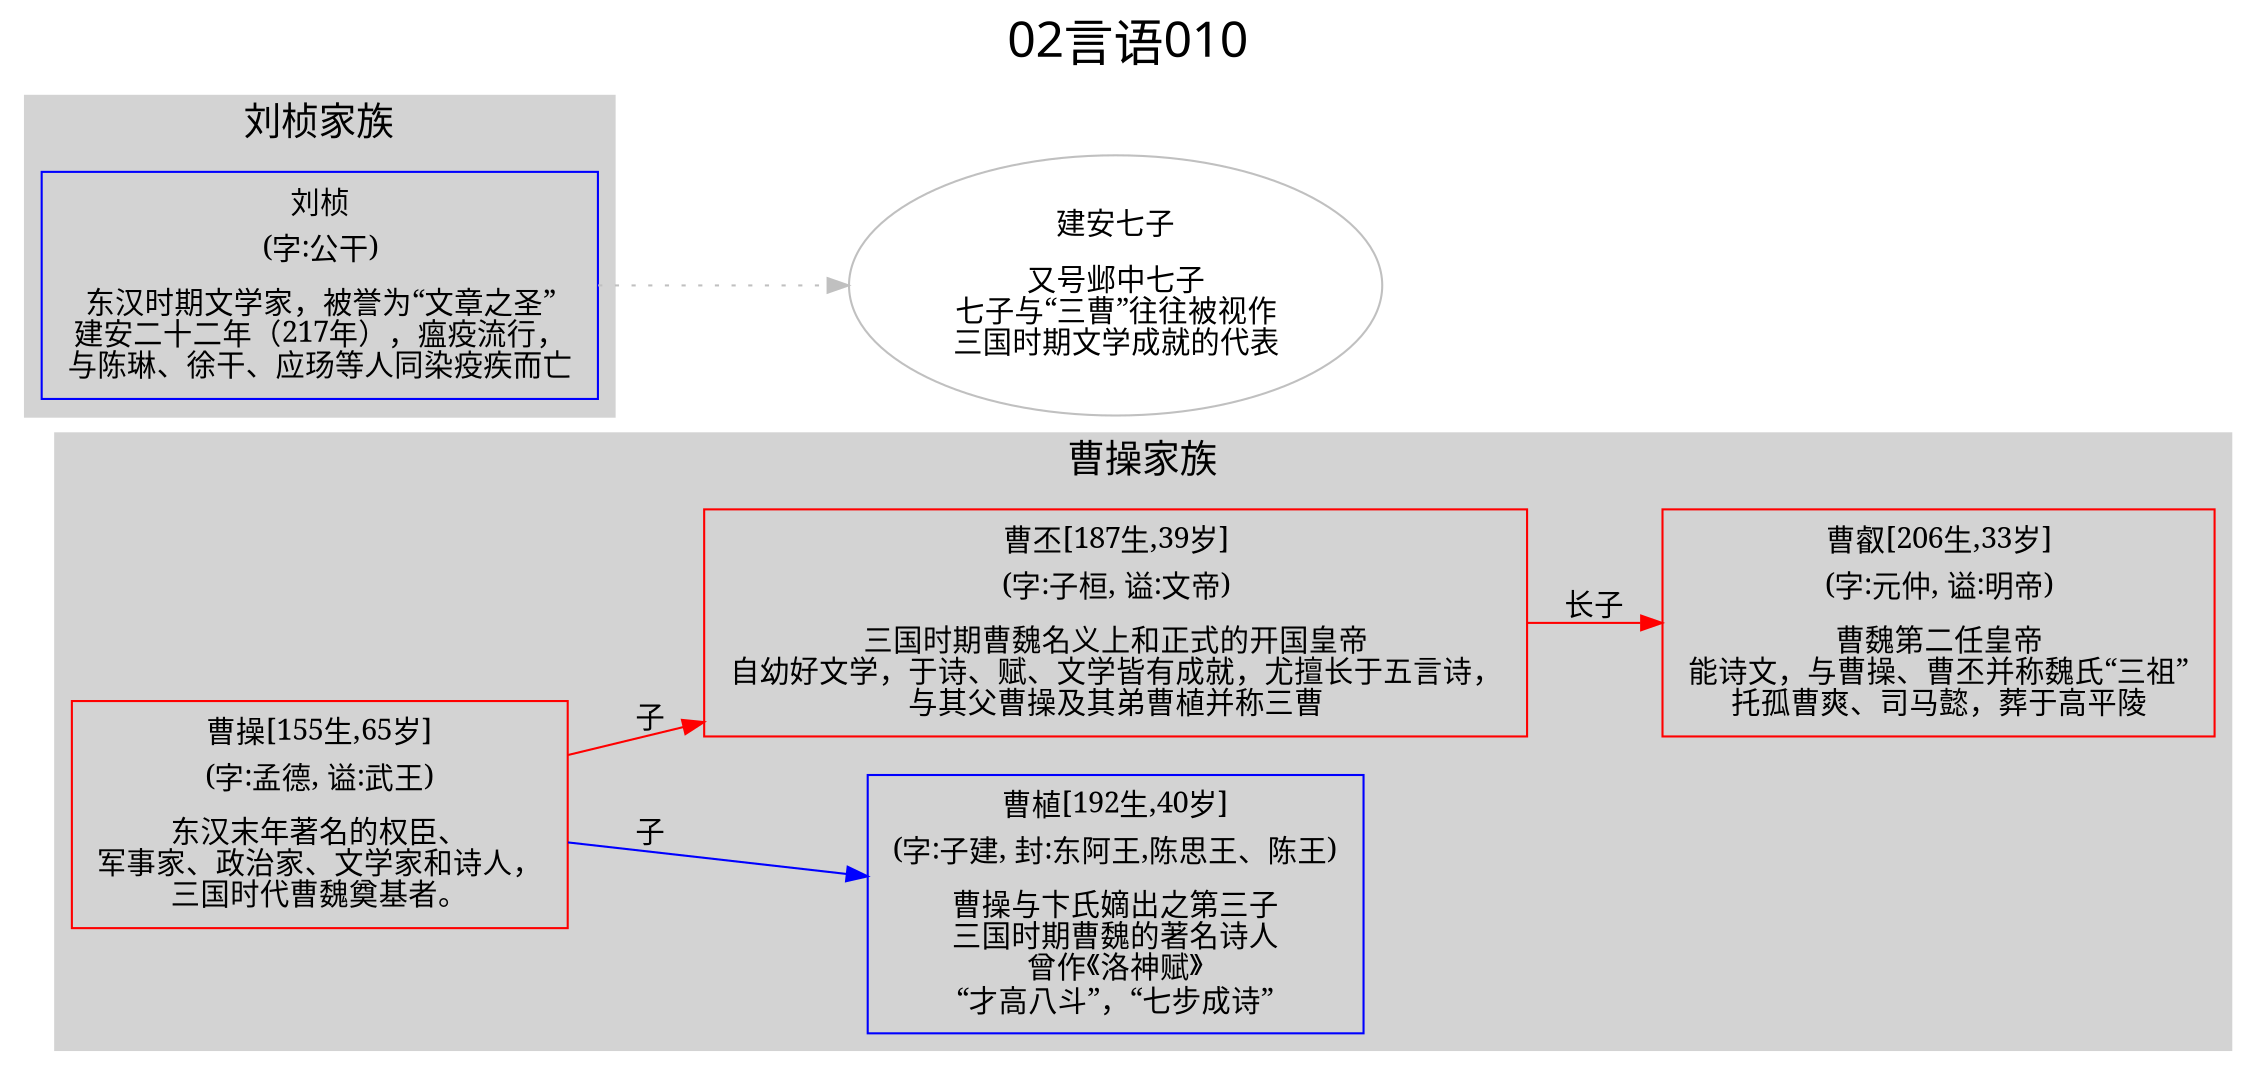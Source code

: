 
digraph
{
	rankdir = "LR";
	ranksep = 0.5;
	label = "02言语010";
	labelloc = "t";
	fontsize = "24";
	fontname = "SimHei";

	graph [style="filled", color="lightgrey"];
	node [fontname="SimSun"];
	edge [fontname="SimSun"];

	曹操 [shape="box", color="red", label=<<table border="0" cellborder="0"><tr><td>曹操[155生,65岁]</td></tr><tr><td>(字:孟德, 谥:武王)</td></tr><tr><td></td></tr><tr><td>东汉末年著名的权臣、<br/>军事家、政治家、文学家和诗人，<br/>三国时代曹魏奠基者。<br/></td></tr></table>>];
	曹叡 [shape="box", color="red", label=<<table border="0" cellborder="0"><tr><td>曹叡[206生,33岁]</td></tr><tr><td>(字:元仲, 谥:明帝)</td></tr><tr><td></td></tr><tr><td>曹魏第二任皇帝<br/>能诗文，与曹操、曹丕并称魏氏“三祖”<br/>托孤曹爽、司马懿，葬于高平陵<br/></td></tr></table>>];
	曹植 [shape="box", color="blue", label=<<table border="0" cellborder="0"><tr><td>曹植[192生,40岁]</td></tr><tr><td>(字:子建, 封:东阿王,陈思王、陈王)</td></tr><tr><td></td></tr><tr><td>曹操与卞氏嫡出之第三子<br/>三国时期曹魏的著名诗人<br/>曾作《洛神赋》<br/>“才高八斗”，“七步成诗”<br/></td></tr></table>>];
	曹丕 [shape="box", color="red", label=<<table border="0" cellborder="0"><tr><td>曹丕[187生,39岁]</td></tr><tr><td>(字:子桓, 谥:文帝)</td></tr><tr><td></td></tr><tr><td>三国时期曹魏名义上和正式的开国皇帝<br/>自幼好文学，于诗、赋、文学皆有成就，尤擅长于五言诗，<br/>与其父曹操及其弟曹植并称三曹<br/></td></tr></table>>];
	刘桢 [shape="box", color="blue", label=<<table border="0" cellborder="0"><tr><td>刘桢</td></tr><tr><td>(字:公干)</td></tr><tr><td></td></tr><tr><td>东汉时期文学家，被誉为“文章之圣”<br/>建安二十二年（217年），瘟疫流行，<br/>与陈琳、徐干、应玚等人同染疫疾而亡<br/></td></tr></table>>];
	建安七子 [shape="ellipse", color="gray", label=<<table border="0" cellborder="0"><tr><td>建安七子</td></tr><tr><td></td></tr><tr><td>又号邺中七子<br/>七子与“三曹”往往被视作<br/>三国时期文学成就的代表<br/></td></tr></table>>];

	曹操 -> 曹丕 [label="子", style=solid, color="red"];
	曹操 -> 曹植 [label="子", style=solid, color="blue"];
	曹丕 -> 曹叡 [label="长子", style=solid, color="red"];
	刘桢 -> 建安七子 [label="", style=dotted, color="gray"];


	subgraph "cluster_曹操"
	{
		fontsize="18";
		label="曹操家族";
		曹操;曹叡;曹植;曹丕;曹操;
	}

	subgraph "cluster_刘桢"
	{
		fontsize="18";
		label="刘桢家族";
		刘桢;刘桢;
	}

}
